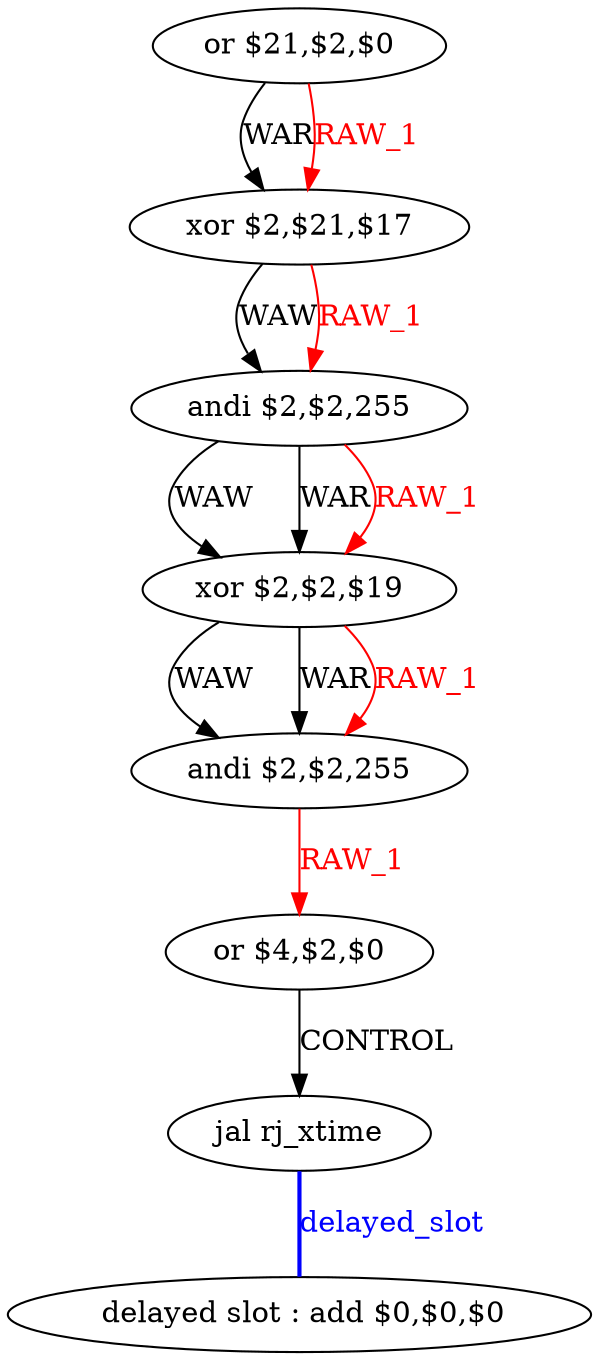 digraph G1 {
node [shape = ellipse];
i7 [label = " delayed slot : add $0,$0,$0"] ;
i6 ->  i7 [style = bold, dir= none, fontcolor = blue, color = blue, label= "delayed_slot"];
i6 [label = "jal rj_xtime"] ;
i0 [label = "or $21,$2,$0"] ;
i0 ->  i1 [label= "WAR"];
i0 ->  i1 [color = red, fontcolor = red, label= "RAW_1"];
i1 [label = "xor $2,$21,$17"] ;
i1 ->  i2 [label= "WAW"];
i1 ->  i2 [color = red, fontcolor = red, label= "RAW_1"];
i2 [label = "andi $2,$2,255"] ;
i2 ->  i3 [label= "WAW"];
i2 ->  i3 [label= "WAR"];
i2 ->  i3 [color = red, fontcolor = red, label= "RAW_1"];
i3 [label = "xor $2,$2,$19"] ;
i3 ->  i4 [label= "WAW"];
i3 ->  i4 [label= "WAR"];
i3 ->  i4 [color = red, fontcolor = red, label= "RAW_1"];
i4 [label = "andi $2,$2,255"] ;
i4 ->  i5 [color = red, fontcolor = red, label= "RAW_1"];
i5 [label = "or $4,$2,$0"] ;
i5 ->  i6 [label= "CONTROL"];
}
